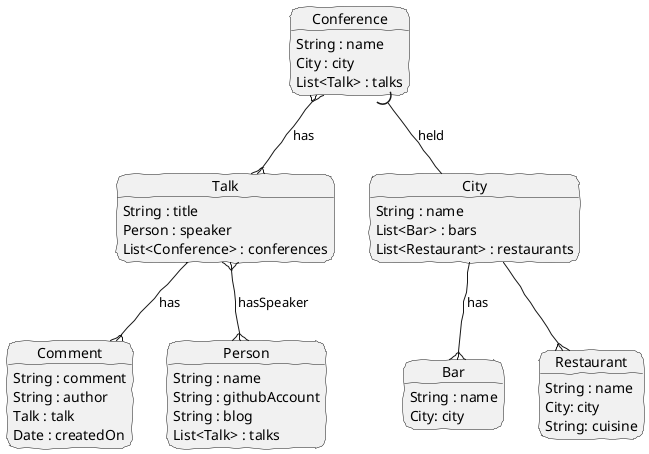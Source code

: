 @startuml
hide footbox
skinparam roundcorner 20
skinparam handwritten true
skinparam backgroundcolor transparent
skinparam minClassWidth 100

skinparam note {
  FontName Impact
}


object Comment {
    String : comment
    String : author
    Talk : talk
    Date : createdOn
}

object Talk {
    String : title
    Person : speaker
    List<Conference> : conferences
}

object Person {
    String : name
    String : githubAccount
    String : blog
    List<Talk> : talks
}

object Conference {
    String : name
    City : city
    List<Talk> : talks
}


object City {
    String : name
    List<Bar> : bars
    List<Restaurant> : restaurants
}

object Bar {
    String : name
    City: city
}

object Restaurant {
    String : name
    City: city
    String: cuisine
}


Conference }--{ Talk : has
Conference )-- City : held
Talk --{ Comment : has
Talk }--{ Person : hasSpeaker
City --{ Bar : has
City --{ Restaurant
@enduml